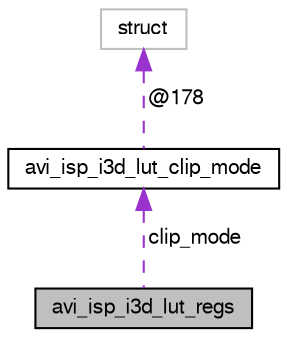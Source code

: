 digraph "avi_isp_i3d_lut_regs"
{
  edge [fontname="FreeSans",fontsize="10",labelfontname="FreeSans",labelfontsize="10"];
  node [fontname="FreeSans",fontsize="10",shape=record];
  Node1 [label="avi_isp_i3d_lut_regs",height=0.2,width=0.4,color="black", fillcolor="grey75", style="filled", fontcolor="black"];
  Node2 -> Node1 [dir="back",color="darkorchid3",fontsize="10",style="dashed",label=" clip_mode" ,fontname="FreeSans"];
  Node2 [label="avi_isp_i3d_lut_clip_mode",height=0.2,width=0.4,color="black", fillcolor="white", style="filled",URL="$avi__isp__i3d__lut_8h.html#unionavi__isp__i3d__lut__clip__mode"];
  Node3 -> Node2 [dir="back",color="darkorchid3",fontsize="10",style="dashed",label=" @178" ,fontname="FreeSans"];
  Node3 [label="struct",height=0.2,width=0.4,color="grey75", fillcolor="white", style="filled"];
}
